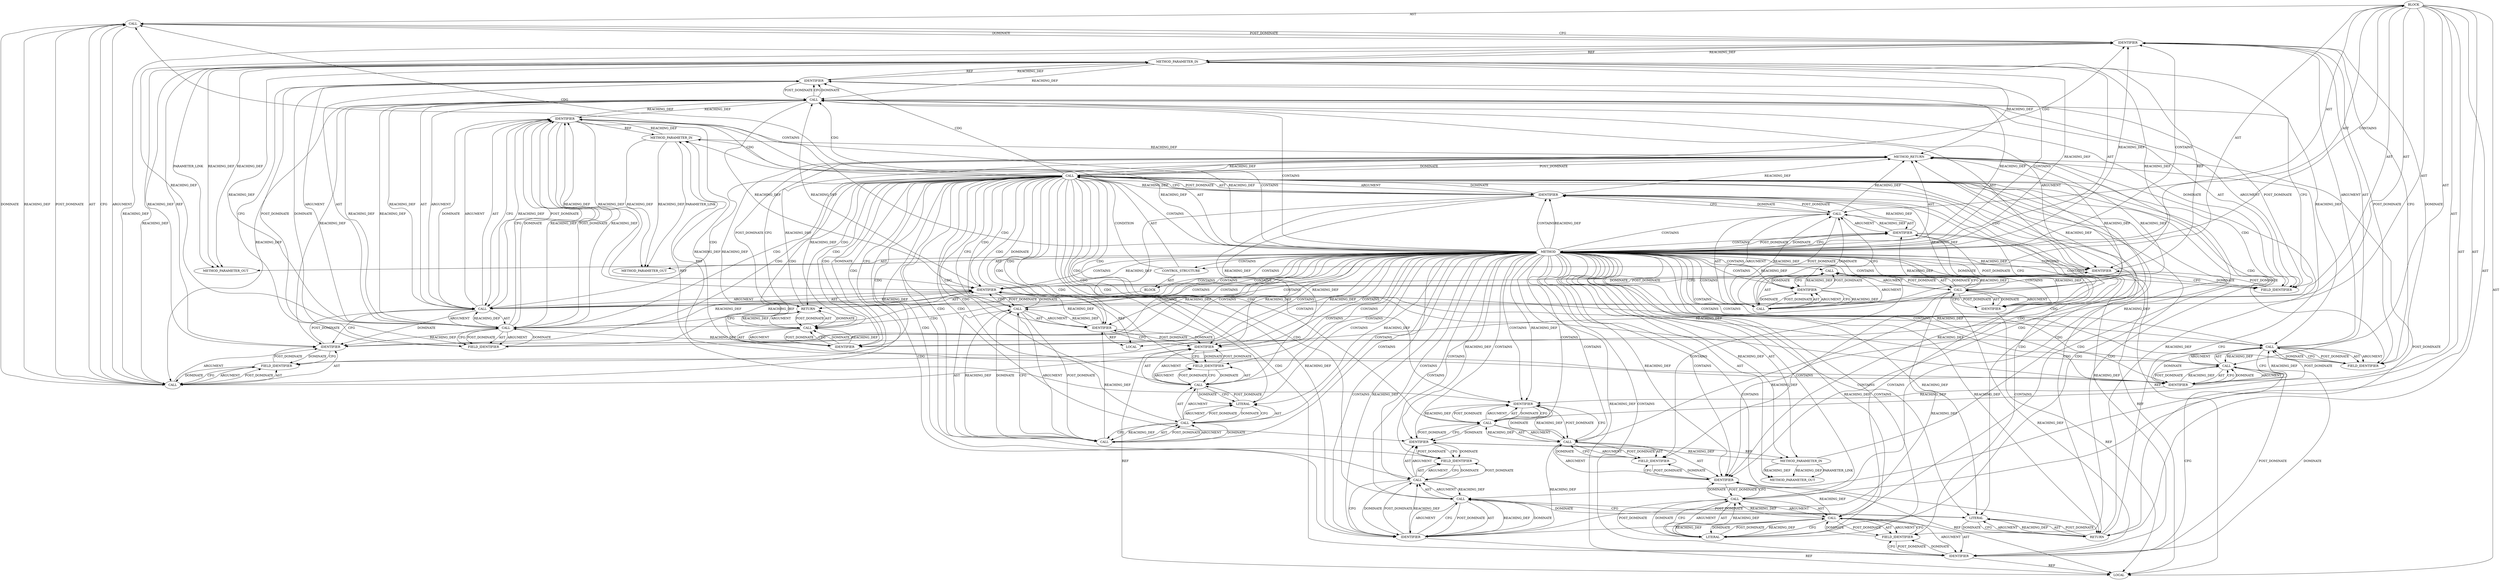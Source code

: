 digraph {
  1717 [label=BLOCK ORDER=4 ARGUMENT_INDEX=-1 CODE="{
	struct tls_record_info *record;
	skb_frag_t *frag;

	record = kmalloc(sizeof(*record), GFP_KERNEL);
	if (!record)
		return -ENOMEM;

	frag = &record->frags[0];
	skb_frag_fill_page_desc(frag, pfrag->page, pfrag->offset,
				prepend_size);

	get_page(pfrag->page);
	pfrag->offset += prepend_size;

	record->num_frags = 1;
	record->len = prepend_size;
	offload_ctx->open_record = record;
	return 0;
}" COLUMN_NUMBER=1 LINE_NUMBER=346 TYPE_FULL_NAME="void"]
  1723 [label=CALL ORDER=1 ARGUMENT_INDEX=1 CODE="sizeof(*record)" COLUMN_NUMBER=19 METHOD_FULL_NAME="<operator>.sizeOf" LINE_NUMBER=350 TYPE_FULL_NAME="<empty>" DISPATCH_TYPE="STATIC_DISPATCH" SIGNATURE="" NAME="<operator>.sizeOf"]
  1716 [label=METHOD_PARAMETER_IN ORDER=3 CODE="size_t prepend_size" IS_VARIADIC=false COLUMN_NUMBER=6 LINE_NUMBER=345 TYPE_FULL_NAME="size_t" EVALUATION_STRATEGY="BY_VALUE" INDEX=3 NAME="prepend_size"]
  1748 [label=IDENTIFIER ORDER=1 ARGUMENT_INDEX=1 CODE="pfrag" COLUMN_NUMBER=45 LINE_NUMBER=355 TYPE_FULL_NAME="page_frag*" NAME="pfrag"]
  1751 [label=CALL ORDER=7 ARGUMENT_INDEX=-1 CODE="get_page(pfrag->page)" COLUMN_NUMBER=2 METHOD_FULL_NAME="get_page" LINE_NUMBER=358 TYPE_FULL_NAME="<empty>" DISPATCH_TYPE="STATIC_DISPATCH" SIGNATURE="" NAME="get_page"]
  1742 [label=CALL ORDER=6 ARGUMENT_INDEX=-1 CODE="skb_frag_fill_page_desc(frag, pfrag->page, pfrag->offset,
				prepend_size)" COLUMN_NUMBER=2 METHOD_FULL_NAME="skb_frag_fill_page_desc" LINE_NUMBER=355 TYPE_FULL_NAME="<empty>" DISPATCH_TYPE="STATIC_DISPATCH" SIGNATURE="" NAME="skb_frag_fill_page_desc"]
  21312 [label=METHOD_PARAMETER_OUT ORDER=2 CODE="struct page_frag *pfrag" IS_VARIADIC=false COLUMN_NUMBER=6 LINE_NUMBER=344 TYPE_FULL_NAME="page_frag*" EVALUATION_STRATEGY="BY_VALUE" INDEX=2 NAME="pfrag"]
  1714 [label=METHOD_PARAMETER_IN ORDER=1 CODE="struct tls_offload_context_tx *offload_ctx" IS_VARIADIC=false COLUMN_NUMBER=34 LINE_NUMBER=343 TYPE_FULL_NAME="tls_offload_context_tx*" EVALUATION_STRATEGY="BY_VALUE" INDEX=1 NAME="offload_ctx"]
  1769 [label=IDENTIFIER ORDER=2 ARGUMENT_INDEX=2 CODE="prepend_size" COLUMN_NUMBER=16 LINE_NUMBER=362 TYPE_FULL_NAME="size_t" NAME="prepend_size"]
  1777 [label=METHOD_RETURN ORDER=5 CODE="RET" COLUMN_NUMBER=1 LINE_NUMBER=343 TYPE_FULL_NAME="int" EVALUATION_STRATEGY="BY_VALUE"]
  1744 [label=CALL ORDER=2 ARGUMENT_INDEX=2 CODE="pfrag->page" COLUMN_NUMBER=32 METHOD_FULL_NAME="<operator>.indirectFieldAccess" LINE_NUMBER=355 TYPE_FULL_NAME="<empty>" DISPATCH_TYPE="STATIC_DISPATCH" SIGNATURE="" NAME="<operator>.indirectFieldAccess"]
  1720 [label=CALL ORDER=3 ARGUMENT_INDEX=-1 CODE="record = kmalloc(sizeof(*record), GFP_KERNEL)" COLUMN_NUMBER=2 METHOD_FULL_NAME="<operator>.assignment" LINE_NUMBER=350 TYPE_FULL_NAME="<empty>" DISPATCH_TYPE="STATIC_DISPATCH" SIGNATURE="" NAME="<operator>.assignment"]
  1753 [label=IDENTIFIER ORDER=1 ARGUMENT_INDEX=1 CODE="pfrag" COLUMN_NUMBER=11 LINE_NUMBER=358 TYPE_FULL_NAME="page_frag*" NAME="pfrag"]
  1725 [label=IDENTIFIER ORDER=1 ARGUMENT_INDEX=1 CODE="record" COLUMN_NUMBER=27 LINE_NUMBER=350 TYPE_FULL_NAME="tls_record_info*" NAME="record"]
  1730 [label=BLOCK ORDER=2 ARGUMENT_INDEX=-1 CODE="<empty>" COLUMN_NUMBER=3 LINE_NUMBER=352 TYPE_FULL_NAME="void"]
  1737 [label=CALL ORDER=1 ARGUMENT_INDEX=1 CODE="record->frags[0]" COLUMN_NUMBER=10 METHOD_FULL_NAME="<operator>.indirectIndexAccess" LINE_NUMBER=354 TYPE_FULL_NAME="<empty>" DISPATCH_TYPE="STATIC_DISPATCH" SIGNATURE="" NAME="<operator>.indirectIndexAccess"]
  1754 [label=FIELD_IDENTIFIER ORDER=2 ARGUMENT_INDEX=2 CODE="page" COLUMN_NUMBER=11 LINE_NUMBER=358 CANONICAL_NAME="page"]
  1729 [label=IDENTIFIER ORDER=1 ARGUMENT_INDEX=1 CODE="record" COLUMN_NUMBER=7 LINE_NUMBER=351 TYPE_FULL_NAME="tls_record_info*" NAME="record"]
  1766 [label=CALL ORDER=1 ARGUMENT_INDEX=1 CODE="record->len" COLUMN_NUMBER=2 METHOD_FULL_NAME="<operator>.indirectFieldAccess" LINE_NUMBER=362 TYPE_FULL_NAME="<empty>" DISPATCH_TYPE="STATIC_DISPATCH" SIGNATURE="" NAME="<operator>.indirectFieldAccess"]
  1735 [label=IDENTIFIER ORDER=1 ARGUMENT_INDEX=1 CODE="frag" COLUMN_NUMBER=2 LINE_NUMBER=354 TYPE_FULL_NAME="skb_frag_t*" NAME="frag"]
  1755 [label=CALL ORDER=8 ARGUMENT_INDEX=-1 CODE="pfrag->offset += prepend_size" COLUMN_NUMBER=2 METHOD_FULL_NAME="<operator>.assignmentPlus" LINE_NUMBER=359 TYPE_FULL_NAME="<empty>" DISPATCH_TYPE="STATIC_DISPATCH" SIGNATURE="" NAME="<operator>.assignmentPlus"]
  1760 [label=CALL ORDER=9 ARGUMENT_INDEX=-1 CODE="record->num_frags = 1" COLUMN_NUMBER=2 METHOD_FULL_NAME="<operator>.assignment" LINE_NUMBER=361 TYPE_FULL_NAME="<empty>" DISPATCH_TYPE="STATIC_DISPATCH" SIGNATURE="" NAME="<operator>.assignment"]
  1727 [label=CONTROL_STRUCTURE CONTROL_STRUCTURE_TYPE="IF" ORDER=4 PARSER_TYPE_NAME="CASTIfStatement" ARGUMENT_INDEX=-1 CODE="if (!record)" COLUMN_NUMBER=2 LINE_NUMBER=351]
  1771 [label=CALL ORDER=1 ARGUMENT_INDEX=1 CODE="offload_ctx->open_record" COLUMN_NUMBER=2 METHOD_FULL_NAME="<operator>.indirectFieldAccess" LINE_NUMBER=363 TYPE_FULL_NAME="<empty>" DISPATCH_TYPE="STATIC_DISPATCH" SIGNATURE="" NAME="<operator>.indirectFieldAccess"]
  1770 [label=CALL ORDER=11 ARGUMENT_INDEX=-1 CODE="offload_ctx->open_record = record" COLUMN_NUMBER=2 METHOD_FULL_NAME="<operator>.assignment" LINE_NUMBER=363 TYPE_FULL_NAME="<empty>" DISPATCH_TYPE="STATIC_DISPATCH" SIGNATURE="" NAME="<operator>.assignment"]
  1731 [label=RETURN ORDER=1 ARGUMENT_INDEX=1 CODE="return -ENOMEM;" COLUMN_NUMBER=3 LINE_NUMBER=352]
  1732 [label=CALL ORDER=1 ARGUMENT_INDEX=-1 CODE="-ENOMEM" COLUMN_NUMBER=10 METHOD_FULL_NAME="<operator>.minus" LINE_NUMBER=352 TYPE_FULL_NAME="<empty>" DISPATCH_TYPE="STATIC_DISPATCH" SIGNATURE="" NAME="<operator>.minus"]
  1757 [label=IDENTIFIER ORDER=1 ARGUMENT_INDEX=1 CODE="pfrag" COLUMN_NUMBER=2 LINE_NUMBER=359 TYPE_FULL_NAME="page_frag*" NAME="pfrag"]
  1718 [label=LOCAL ORDER=1 CODE="struct tls_record_info* record" COLUMN_NUMBER=25 LINE_NUMBER=347 TYPE_FULL_NAME="tls_record_info*" NAME="record"]
  1722 [label=CALL ORDER=2 ARGUMENT_INDEX=2 CODE="kmalloc(sizeof(*record), GFP_KERNEL)" COLUMN_NUMBER=11 METHOD_FULL_NAME="kmalloc" LINE_NUMBER=350 TYPE_FULL_NAME="<empty>" DISPATCH_TYPE="STATIC_DISPATCH" SIGNATURE="" NAME="kmalloc"]
  1749 [label=FIELD_IDENTIFIER ORDER=2 ARGUMENT_INDEX=2 CODE="offset" COLUMN_NUMBER=45 LINE_NUMBER=355 CANONICAL_NAME="offset"]
  1765 [label=CALL ORDER=10 ARGUMENT_INDEX=-1 CODE="record->len = prepend_size" COLUMN_NUMBER=2 METHOD_FULL_NAME="<operator>.assignment" LINE_NUMBER=362 TYPE_FULL_NAME="<empty>" DISPATCH_TYPE="STATIC_DISPATCH" SIGNATURE="" NAME="<operator>.assignment"]
  1728 [label=CALL ORDER=1 ARGUMENT_INDEX=-1 CODE="!record" COLUMN_NUMBER=6 METHOD_FULL_NAME="<operator>.logicalNot" LINE_NUMBER=351 TYPE_FULL_NAME="<empty>" DISPATCH_TYPE="STATIC_DISPATCH" SIGNATURE="" NAME="<operator>.logicalNot"]
  21311 [label=METHOD_PARAMETER_OUT ORDER=1 CODE="struct tls_offload_context_tx *offload_ctx" IS_VARIADIC=false COLUMN_NUMBER=34 LINE_NUMBER=343 TYPE_FULL_NAME="tls_offload_context_tx*" EVALUATION_STRATEGY="BY_VALUE" INDEX=1 NAME="offload_ctx"]
  1763 [label=FIELD_IDENTIFIER ORDER=2 ARGUMENT_INDEX=2 CODE="num_frags" COLUMN_NUMBER=2 LINE_NUMBER=361 CANONICAL_NAME="num_frags"]
  1759 [label=IDENTIFIER ORDER=2 ARGUMENT_INDEX=2 CODE="prepend_size" COLUMN_NUMBER=19 LINE_NUMBER=359 TYPE_FULL_NAME="size_t" NAME="prepend_size"]
  1738 [label=CALL ORDER=1 ARGUMENT_INDEX=1 CODE="record->frags" COLUMN_NUMBER=10 METHOD_FULL_NAME="<operator>.indirectFieldAccess" LINE_NUMBER=354 TYPE_FULL_NAME="<empty>" DISPATCH_TYPE="STATIC_DISPATCH" SIGNATURE="" NAME="<operator>.indirectFieldAccess"]
  1736 [label=CALL ORDER=2 ARGUMENT_INDEX=2 CODE="&record->frags[0]" COLUMN_NUMBER=9 METHOD_FULL_NAME="<operator>.addressOf" LINE_NUMBER=354 TYPE_FULL_NAME="<empty>" DISPATCH_TYPE="STATIC_DISPATCH" SIGNATURE="" NAME="<operator>.addressOf"]
  1747 [label=CALL ORDER=3 ARGUMENT_INDEX=3 CODE="pfrag->offset" COLUMN_NUMBER=45 METHOD_FULL_NAME="<operator>.indirectFieldAccess" LINE_NUMBER=355 TYPE_FULL_NAME="<empty>" DISPATCH_TYPE="STATIC_DISPATCH" SIGNATURE="" NAME="<operator>.indirectFieldAccess"]
  1774 [label=IDENTIFIER ORDER=2 ARGUMENT_INDEX=2 CODE="record" COLUMN_NUMBER=29 LINE_NUMBER=363 TYPE_FULL_NAME="tls_record_info*" NAME="record"]
  1775 [label=RETURN ORDER=12 ARGUMENT_INDEX=-1 CODE="return 0;" COLUMN_NUMBER=2 LINE_NUMBER=364]
  1756 [label=CALL ORDER=1 ARGUMENT_INDEX=1 CODE="pfrag->offset" COLUMN_NUMBER=2 METHOD_FULL_NAME="<operator>.indirectFieldAccess" LINE_NUMBER=359 TYPE_FULL_NAME="<empty>" DISPATCH_TYPE="STATIC_DISPATCH" SIGNATURE="" NAME="<operator>.indirectFieldAccess"]
  1719 [label=LOCAL ORDER=2 CODE="skb_frag_t* frag" COLUMN_NUMBER=13 LINE_NUMBER=348 TYPE_FULL_NAME="skb_frag_t*" NAME="frag"]
  1724 [label=CALL ORDER=1 ARGUMENT_INDEX=1 CODE="*record" COLUMN_NUMBER=26 METHOD_FULL_NAME="<operator>.indirection" LINE_NUMBER=350 TYPE_FULL_NAME="<empty>" DISPATCH_TYPE="STATIC_DISPATCH" SIGNATURE="" NAME="<operator>.indirection"]
  1734 [label=CALL ORDER=5 ARGUMENT_INDEX=-1 CODE="frag = &record->frags[0]" COLUMN_NUMBER=2 METHOD_FULL_NAME="<operator>.assignment" LINE_NUMBER=354 TYPE_FULL_NAME="<empty>" DISPATCH_TYPE="STATIC_DISPATCH" SIGNATURE="" NAME="<operator>.assignment"]
  1762 [label=IDENTIFIER ORDER=1 ARGUMENT_INDEX=1 CODE="record" COLUMN_NUMBER=2 LINE_NUMBER=361 TYPE_FULL_NAME="tls_record_info*" NAME="record"]
  1776 [label=LITERAL ORDER=1 ARGUMENT_INDEX=-1 CODE="0" COLUMN_NUMBER=9 LINE_NUMBER=364 TYPE_FULL_NAME="int"]
  1773 [label=FIELD_IDENTIFIER ORDER=2 ARGUMENT_INDEX=2 CODE="open_record" COLUMN_NUMBER=2 LINE_NUMBER=363 CANONICAL_NAME="open_record"]
  1733 [label=IDENTIFIER ORDER=1 ARGUMENT_INDEX=1 CODE="ENOMEM" COLUMN_NUMBER=11 LINE_NUMBER=352 TYPE_FULL_NAME="ANY" NAME="ENOMEM"]
  1758 [label=FIELD_IDENTIFIER ORDER=2 ARGUMENT_INDEX=2 CODE="offset" COLUMN_NUMBER=2 LINE_NUMBER=359 CANONICAL_NAME="offset"]
  1743 [label=IDENTIFIER ORDER=1 ARGUMENT_INDEX=1 CODE="frag" COLUMN_NUMBER=26 LINE_NUMBER=355 TYPE_FULL_NAME="skb_frag_t*" NAME="frag"]
  21313 [label=METHOD_PARAMETER_OUT ORDER=3 CODE="size_t prepend_size" IS_VARIADIC=false COLUMN_NUMBER=6 LINE_NUMBER=345 TYPE_FULL_NAME="size_t" EVALUATION_STRATEGY="BY_VALUE" INDEX=3 NAME="prepend_size"]
  1726 [label=IDENTIFIER ORDER=2 ARGUMENT_INDEX=2 CODE="GFP_KERNEL" COLUMN_NUMBER=36 LINE_NUMBER=350 TYPE_FULL_NAME="ANY" NAME="GFP_KERNEL"]
  1761 [label=CALL ORDER=1 ARGUMENT_INDEX=1 CODE="record->num_frags" COLUMN_NUMBER=2 METHOD_FULL_NAME="<operator>.indirectFieldAccess" LINE_NUMBER=361 TYPE_FULL_NAME="<empty>" DISPATCH_TYPE="STATIC_DISPATCH" SIGNATURE="" NAME="<operator>.indirectFieldAccess"]
  1764 [label=LITERAL ORDER=2 ARGUMENT_INDEX=2 CODE="1" COLUMN_NUMBER=22 LINE_NUMBER=361 TYPE_FULL_NAME="int"]
  1752 [label=CALL ORDER=1 ARGUMENT_INDEX=1 CODE="pfrag->page" COLUMN_NUMBER=11 METHOD_FULL_NAME="<operator>.indirectFieldAccess" LINE_NUMBER=358 TYPE_FULL_NAME="<empty>" DISPATCH_TYPE="STATIC_DISPATCH" SIGNATURE="" NAME="<operator>.indirectFieldAccess"]
  1767 [label=IDENTIFIER ORDER=1 ARGUMENT_INDEX=1 CODE="record" COLUMN_NUMBER=2 LINE_NUMBER=362 TYPE_FULL_NAME="tls_record_info*" NAME="record"]
  1721 [label=IDENTIFIER ORDER=1 ARGUMENT_INDEX=1 CODE="record" COLUMN_NUMBER=2 LINE_NUMBER=350 TYPE_FULL_NAME="tls_record_info*" NAME="record"]
  1772 [label=IDENTIFIER ORDER=1 ARGUMENT_INDEX=1 CODE="offload_ctx" COLUMN_NUMBER=2 LINE_NUMBER=363 TYPE_FULL_NAME="tls_offload_context_tx*" NAME="offload_ctx"]
  1768 [label=FIELD_IDENTIFIER ORDER=2 ARGUMENT_INDEX=2 CODE="len" COLUMN_NUMBER=2 LINE_NUMBER=362 CANONICAL_NAME="len"]
  1739 [label=IDENTIFIER ORDER=1 ARGUMENT_INDEX=1 CODE="record" COLUMN_NUMBER=10 LINE_NUMBER=354 TYPE_FULL_NAME="tls_record_info*" NAME="record"]
  1740 [label=FIELD_IDENTIFIER ORDER=2 ARGUMENT_INDEX=2 CODE="frags" COLUMN_NUMBER=10 LINE_NUMBER=354 CANONICAL_NAME="frags"]
  1715 [label=METHOD_PARAMETER_IN ORDER=2 CODE="struct page_frag *pfrag" IS_VARIADIC=false COLUMN_NUMBER=6 LINE_NUMBER=344 TYPE_FULL_NAME="page_frag*" EVALUATION_STRATEGY="BY_VALUE" INDEX=2 NAME="pfrag"]
  1746 [label=FIELD_IDENTIFIER ORDER=2 ARGUMENT_INDEX=2 CODE="page" COLUMN_NUMBER=32 LINE_NUMBER=355 CANONICAL_NAME="page"]
  1741 [label=LITERAL ORDER=2 ARGUMENT_INDEX=2 CODE="0" COLUMN_NUMBER=24 LINE_NUMBER=354 TYPE_FULL_NAME="int"]
  1713 [label=METHOD COLUMN_NUMBER=1 LINE_NUMBER=343 COLUMN_NUMBER_END=1 IS_EXTERNAL=false SIGNATURE="int tls_create_new_record (tls_offload_context_tx*,page_frag*,size_t)" NAME="tls_create_new_record" AST_PARENT_TYPE="TYPE_DECL" AST_PARENT_FULL_NAME="tls_device.c:<global>" ORDER=22 CODE="static int tls_create_new_record(struct tls_offload_context_tx *offload_ctx,
				 struct page_frag *pfrag,
				 size_t prepend_size)
{
	struct tls_record_info *record;
	skb_frag_t *frag;

	record = kmalloc(sizeof(*record), GFP_KERNEL);
	if (!record)
		return -ENOMEM;

	frag = &record->frags[0];
	skb_frag_fill_page_desc(frag, pfrag->page, pfrag->offset,
				prepend_size);

	get_page(pfrag->page);
	pfrag->offset += prepend_size;

	record->num_frags = 1;
	record->len = prepend_size;
	offload_ctx->open_record = record;
	return 0;
}" FULL_NAME="tls_create_new_record" LINE_NUMBER_END=365 FILENAME="tls_device.c"]
  1745 [label=IDENTIFIER ORDER=1 ARGUMENT_INDEX=1 CODE="pfrag" COLUMN_NUMBER=32 LINE_NUMBER=355 TYPE_FULL_NAME="page_frag*" NAME="pfrag"]
  1750 [label=IDENTIFIER ORDER=4 ARGUMENT_INDEX=4 CODE="prepend_size" COLUMN_NUMBER=5 LINE_NUMBER=356 TYPE_FULL_NAME="size_t" NAME="prepend_size"]
  1760 -> 1767 [label=CFG ]
  1722 -> 1777 [label=REACHING_DEF VARIABLE="kmalloc(sizeof(*record), GFP_KERNEL)"]
  1761 -> 1767 [label=REACHING_DEF VARIABLE="record->num_frags"]
  1728 -> 1760 [label=CDG ]
  1729 -> 1728 [label=DOMINATE ]
  1717 -> 1734 [label=AST ]
  1761 -> 1763 [label=POST_DOMINATE ]
  1747 -> 1749 [label=POST_DOMINATE ]
  1713 -> 1734 [label=CONTAINS ]
  1728 -> 1769 [label=CDG ]
  1752 -> 1753 [label=AST ]
  1738 -> 1739 [label=AST ]
  1773 -> 1771 [label=CFG ]
  1774 -> 1771 [label=POST_DOMINATE ]
  1729 -> 1728 [label=REACHING_DEF VARIABLE="record"]
  1713 -> 1742 [label=CONTAINS ]
  1713 -> 1716 [label=AST ]
  1737 -> 1736 [label=DOMINATE ]
  1723 -> 1726 [label=DOMINATE ]
  1742 -> 1753 [label=CFG ]
  1736 -> 1737 [label=AST ]
  1731 -> 1777 [label=CFG ]
  1713 -> 1759 [label=CONTAINS ]
  1739 -> 1740 [label=CFG ]
  1753 -> 1715 [label=REF ]
  1729 -> 1720 [label=POST_DOMINATE ]
  1734 -> 1735 [label=AST ]
  1713 -> 1762 [label=REACHING_DEF VARIABLE=""]
  1731 -> 1732 [label=ARGUMENT ]
  1713 -> 1758 [label=CONTAINS ]
  1715 -> 1744 [label=REACHING_DEF VARIABLE="pfrag"]
  1765 -> 1769 [label=POST_DOMINATE ]
  1747 -> 1748 [label=ARGUMENT ]
  1738 -> 1741 [label=DOMINATE ]
  1728 -> 1746 [label=CDG ]
  1749 -> 1747 [label=DOMINATE ]
  1713 -> 1736 [label=CONTAINS ]
  1717 -> 1770 [label=AST ]
  1713 -> 1720 [label=CONTAINS ]
  1765 -> 1766 [label=ARGUMENT ]
  1731 -> 1777 [label=REACHING_DEF VARIABLE="<RET>"]
  1722 -> 1726 [label=POST_DOMINATE ]
  1720 -> 1729 [label=CFG ]
  1713 -> 1767 [label=REACHING_DEF VARIABLE=""]
  1753 -> 1754 [label=DOMINATE ]
  1713 -> 1739 [label=CONTAINS ]
  1760 -> 1761 [label=ARGUMENT ]
  1767 -> 1760 [label=POST_DOMINATE ]
  1713 -> 1723 [label=CONTAINS ]
  1770 -> 1771 [label=AST ]
  1726 -> 1722 [label=DOMINATE ]
  1766 -> 1769 [label=CFG ]
  1728 -> 1735 [label=CDG ]
  1775 -> 1776 [label=ARGUMENT ]
  1728 -> 1743 [label=CDG ]
  1716 -> 21313 [label=REACHING_DEF VARIABLE="prepend_size"]
  1716 -> 21313 [label=REACHING_DEF VARIABLE="prepend_size"]
  1771 -> 1772 [label=ARGUMENT ]
  1722 -> 1723 [label=AST ]
  1713 -> 1721 [label=CONTAINS ]
  1769 -> 1716 [label=REF ]
  1774 -> 1718 [label=REF ]
  1743 -> 1719 [label=REF ]
  1728 -> 1753 [label=CDG ]
  1757 -> 1751 [label=POST_DOMINATE ]
  1728 -> 1733 [label=CFG ]
  1747 -> 1750 [label=REACHING_DEF VARIABLE="pfrag->offset"]
  1756 -> 1757 [label=ARGUMENT ]
  1747 -> 1744 [label=REACHING_DEF VARIABLE="pfrag->offset"]
  1752 -> 1753 [label=ARGUMENT ]
  1745 -> 1746 [label=CFG ]
  1713 -> 1729 [label=CONTAINS ]
  1713 -> 1725 [label=REACHING_DEF VARIABLE=""]
  1733 -> 1732 [label=CFG ]
  1769 -> 1765 [label=DOMINATE ]
  1713 -> 1772 [label=REACHING_DEF VARIABLE=""]
  1713 -> 1768 [label=CONTAINS ]
  1742 -> 1747 [label=AST ]
  1717 -> 1775 [label=AST ]
  1737 -> 1738 [label=ARGUMENT ]
  1777 -> 1731 [label=POST_DOMINATE ]
  1775 -> 1776 [label=AST ]
  1727 -> 1728 [label=CONDITION ]
  1771 -> 1773 [label=POST_DOMINATE ]
  1732 -> 1777 [label=REACHING_DEF VARIABLE="-ENOMEM"]
  1732 -> 1731 [label=DOMINATE ]
  1737 -> 1741 [label=AST ]
  1761 -> 1764 [label=CFG ]
  1755 -> 1759 [label=ARGUMENT ]
  1726 -> 1777 [label=REACHING_DEF VARIABLE="GFP_KERNEL"]
  1713 -> 1775 [label=CONTAINS ]
  1714 -> 21311 [label=REACHING_DEF VARIABLE="offload_ctx"]
  1714 -> 21311 [label=REACHING_DEF VARIABLE="offload_ctx"]
  1753 -> 1742 [label=POST_DOMINATE ]
  1717 -> 1720 [label=AST ]
  1717 -> 1765 [label=AST ]
  1759 -> 1755 [label=CFG ]
  1713 -> 1774 [label=REACHING_DEF VARIABLE=""]
  1714 -> 1772 [label=REACHING_DEF VARIABLE="offload_ctx"]
  1713 -> 1769 [label=CONTAINS ]
  1770 -> 1776 [label=CFG ]
  1763 -> 1762 [label=POST_DOMINATE ]
  1739 -> 1735 [label=POST_DOMINATE ]
  1721 -> 1713 [label=POST_DOMINATE ]
  1759 -> 1756 [label=POST_DOMINATE ]
  1722 -> 1720 [label=REACHING_DEF VARIABLE="kmalloc(sizeof(*record), GFP_KERNEL)"]
  1713 -> 1762 [label=CONTAINS ]
  1747 -> 1756 [label=REACHING_DEF VARIABLE="pfrag->offset"]
  1723 -> 1724 [label=ARGUMENT ]
  1713 -> 1724 [label=CONTAINS ]
  1760 -> 1764 [label=POST_DOMINATE ]
  1722 -> 1726 [label=AST ]
  1739 -> 1740 [label=DOMINATE ]
  1722 -> 1726 [label=ARGUMENT ]
  1723 -> 1724 [label=POST_DOMINATE ]
  1713 -> 1730 [label=CONTAINS ]
  1742 -> 1753 [label=DOMINATE ]
  1766 -> 1769 [label=DOMINATE ]
  1768 -> 1766 [label=DOMINATE ]
  1770 -> 1776 [label=DOMINATE ]
  1720 -> 1721 [label=AST ]
  1713 -> 1733 [label=REACHING_DEF VARIABLE=""]
  1713 -> 1714 [label=REACHING_DEF VARIABLE=""]
  1770 -> 1774 [label=POST_DOMINATE ]
  1747 -> 1749 [label=AST ]
  1743 -> 1747 [label=REACHING_DEF VARIABLE="frag"]
  1728 -> 1770 [label=CDG ]
  1741 -> 1737 [label=DOMINATE ]
  1728 -> 1729 [label=POST_DOMINATE ]
  1729 -> 1738 [label=REACHING_DEF VARIABLE="record"]
  1742 -> 1750 [label=POST_DOMINATE ]
  1734 -> 1736 [label=AST ]
  1747 -> 1750 [label=DOMINATE ]
  1751 -> 1752 [label=POST_DOMINATE ]
  1738 -> 1741 [label=CFG ]
  1728 -> 1774 [label=CDG ]
  1742 -> 1743 [label=AST ]
  1750 -> 1747 [label=POST_DOMINATE ]
  1750 -> 1742 [label=REACHING_DEF VARIABLE="prepend_size"]
  1754 -> 1753 [label=POST_DOMINATE ]
  1776 -> 1775 [label=DOMINATE ]
  1744 -> 1745 [label=AST ]
  1766 -> 1765 [label=REACHING_DEF VARIABLE="record->len"]
  1713 -> 1754 [label=CONTAINS ]
  1728 -> 1738 [label=CDG ]
  1732 -> 1733 [label=AST ]
  1715 -> 1752 [label=REACHING_DEF VARIABLE="pfrag"]
  1728 -> 1747 [label=CDG ]
  1747 -> 1753 [label=REACHING_DEF VARIABLE="pfrag->offset"]
  1757 -> 1758 [label=CFG ]
  1728 -> 1759 [label=CDG ]
  1738 -> 1740 [label=AST ]
  1713 -> 1757 [label=CONTAINS ]
  1714 -> 1777 [label=REACHING_DEF VARIABLE="offload_ctx"]
  1776 -> 1775 [label=REACHING_DEF VARIABLE="0"]
  1724 -> 1725 [label=AST ]
  1728 -> 1754 [label=CDG ]
  1742 -> 1747 [label=ARGUMENT ]
  1761 -> 1763 [label=ARGUMENT ]
  1734 -> 1736 [label=ARGUMENT ]
  1776 -> 1775 [label=CFG ]
  1735 -> 1743 [label=REACHING_DEF VARIABLE="frag"]
  1728 -> 1749 [label=CDG ]
  1732 -> 1731 [label=CFG ]
  1755 -> 1759 [label=POST_DOMINATE ]
  1713 -> 21311 [label=AST ]
  1713 -> 1739 [label=REACHING_DEF VARIABLE=""]
  1752 -> 1754 [label=ARGUMENT ]
  1766 -> 1768 [label=ARGUMENT ]
  1727 -> 1728 [label=AST ]
  1758 -> 1756 [label=DOMINATE ]
  1766 -> 1767 [label=AST ]
  1713 -> 1775 [label=REACHING_DEF VARIABLE=""]
  1720 -> 1722 [label=POST_DOMINATE ]
  1738 -> 1740 [label=ARGUMENT ]
  1747 -> 1748 [label=AST ]
  1729 -> 1774 [label=REACHING_DEF VARIABLE="record"]
  1736 -> 1735 [label=REACHING_DEF VARIABLE="&record->frags[0]"]
  1755 -> 1762 [label=CFG ]
  1761 -> 1760 [label=REACHING_DEF VARIABLE="record->num_frags"]
  1722 -> 1720 [label=CFG ]
  1728 -> 1744 [label=CDG ]
  1716 -> 21313 [label=PARAMETER_LINK ]
  1751 -> 1757 [label=CFG ]
  1750 -> 1742 [label=CFG ]
  1728 -> 1775 [label=CDG ]
  1743 -> 1745 [label=CFG ]
  1721 -> 1725 [label=DOMINATE ]
  1744 -> 1743 [label=REACHING_DEF VARIABLE="pfrag->page"]
  1726 -> 1722 [label=CFG ]
  1744 -> 1750 [label=REACHING_DEF VARIABLE="pfrag->page"]
  1745 -> 1746 [label=DOMINATE ]
  1774 -> 1770 [label=REACHING_DEF VARIABLE="record"]
  1775 -> 1776 [label=POST_DOMINATE ]
  1728 -> 1733 [label=CDG ]
  1717 -> 1719 [label=AST ]
  1752 -> 1751 [label=CFG ]
  1730 -> 1731 [label=AST ]
  1713 -> 1772 [label=CONTAINS ]
  1764 -> 1761 [label=POST_DOMINATE ]
  1728 -> 1752 [label=CDG ]
  1722 -> 1720 [label=DOMINATE ]
  1736 -> 1734 [label=REACHING_DEF VARIABLE="&record->frags[0]"]
  1760 -> 1761 [label=AST ]
  1737 -> 1736 [label=CFG ]
  1774 -> 1771 [label=REACHING_DEF VARIABLE="record"]
  1765 -> 1772 [label=CFG ]
  1716 -> 1777 [label=REACHING_DEF VARIABLE="prepend_size"]
  1728 -> 1756 [label=CDG ]
  1756 -> 1759 [label=CFG ]
  1743 -> 1750 [label=REACHING_DEF VARIABLE="frag"]
  1762 -> 1763 [label=DOMINATE ]
  1728 -> 1765 [label=CDG ]
  1713 -> 1770 [label=CONTAINS ]
  1777 -> 1728 [label=POST_DOMINATE ]
  1728 -> 1755 [label=CDG ]
  1728 -> 1748 [label=CDG ]
  1728 -> 1751 [label=CDG ]
  1768 -> 1767 [label=POST_DOMINATE ]
  1713 -> 1761 [label=CONTAINS ]
  1763 -> 1761 [label=CFG ]
  1729 -> 1767 [label=REACHING_DEF VARIABLE="record"]
  1713 -> 1753 [label=CONTAINS ]
  1724 -> 1725 [label=POST_DOMINATE ]
  1775 -> 1777 [label=REACHING_DEF VARIABLE="<RET>"]
  1714 -> 21311 [label=PARAMETER_LINK ]
  1753 -> 1754 [label=CFG ]
  1743 -> 1745 [label=DOMINATE ]
  1765 -> 1769 [label=ARGUMENT ]
  1713 -> 1714 [label=AST ]
  1729 -> 1777 [label=REACHING_DEF VARIABLE="record"]
  1713 -> 1721 [label=CFG ]
  1715 -> 1757 [label=REACHING_DEF VARIABLE="pfrag"]
  1754 -> 1752 [label=DOMINATE ]
  1713 -> 1743 [label=CONTAINS ]
  1724 -> 1723 [label=DOMINATE ]
  1728 -> 1736 [label=CDG ]
  1726 -> 1722 [label=REACHING_DEF VARIABLE="GFP_KERNEL"]
  1736 -> 1737 [label=POST_DOMINATE ]
  1721 -> 1720 [label=REACHING_DEF VARIABLE="record"]
  1744 -> 1748 [label=CFG ]
  1748 -> 1744 [label=POST_DOMINATE ]
  1762 -> 1718 [label=REF ]
  1728 -> 1739 [label=CDG ]
  1734 -> 1735 [label=ARGUMENT ]
  1749 -> 1748 [label=POST_DOMINATE ]
  1756 -> 1757 [label=AST ]
  1755 -> 1762 [label=DOMINATE ]
  1720 -> 1729 [label=DOMINATE ]
  1735 -> 1739 [label=DOMINATE ]
  1713 -> 1716 [label=REACHING_DEF VARIABLE=""]
  1769 -> 1765 [label=CFG ]
  1728 -> 1762 [label=CDG ]
  1746 -> 1745 [label=POST_DOMINATE ]
  1713 -> 1748 [label=CONTAINS ]
  1728 -> 1733 [label=DOMINATE ]
  1737 -> 1741 [label=ARGUMENT ]
  1717 -> 1718 [label=AST ]
  1762 -> 1755 [label=POST_DOMINATE ]
  1770 -> 1774 [label=AST ]
  1733 -> 1777 [label=REACHING_DEF VARIABLE="ENOMEM"]
  1750 -> 1744 [label=REACHING_DEF VARIABLE="prepend_size"]
  1728 -> 1763 [label=CDG ]
  1728 -> 1767 [label=CDG ]
  1751 -> 1752 [label=ARGUMENT ]
  1758 -> 1757 [label=POST_DOMINATE ]
  1713 -> 1745 [label=CONTAINS ]
  1728 -> 1777 [label=REACHING_DEF VARIABLE="!record"]
  1713 -> 1741 [label=REACHING_DEF VARIABLE=""]
  1766 -> 1768 [label=POST_DOMINATE ]
  1715 -> 1748 [label=REACHING_DEF VARIABLE="pfrag"]
  1742 -> 1744 [label=AST ]
  1768 -> 1766 [label=CFG ]
  1764 -> 1760 [label=REACHING_DEF VARIABLE="1"]
  1713 -> 1749 [label=CONTAINS ]
  1752 -> 1754 [label=POST_DOMINATE ]
  1756 -> 1758 [label=POST_DOMINATE ]
  1713 -> 1755 [label=CONTAINS ]
  1747 -> 1750 [label=CFG ]
  1734 -> 1743 [label=CFG ]
  1744 -> 1745 [label=ARGUMENT ]
  1772 -> 1773 [label=DOMINATE ]
  1766 -> 1767 [label=ARGUMENT ]
  1713 -> 1744 [label=CONTAINS ]
  1713 -> 1745 [label=REACHING_DEF VARIABLE=""]
  1723 -> 1724 [label=AST ]
  1737 -> 1738 [label=AST ]
  1713 -> 1717 [label=AST ]
  1728 -> 1764 [label=CDG ]
  1755 -> 1756 [label=ARGUMENT ]
  1742 -> 1750 [label=ARGUMENT ]
  1745 -> 1715 [label=REF ]
  1736 -> 1737 [label=ARGUMENT ]
  1713 -> 1733 [label=CONTAINS ]
  1750 -> 1747 [label=REACHING_DEF VARIABLE="prepend_size"]
  1765 -> 1769 [label=AST ]
  1744 -> 1752 [label=REACHING_DEF VARIABLE="pfrag->page"]
  1713 -> 1753 [label=REACHING_DEF VARIABLE=""]
  1713 -> 1737 [label=CONTAINS ]
  1744 -> 1753 [label=REACHING_DEF VARIABLE="pfrag->page"]
  1721 -> 1725 [label=CFG ]
  1728 -> 1758 [label=CDG ]
  1728 -> 1737 [label=CDG ]
  1771 -> 1773 [label=AST ]
  1728 -> 1741 [label=CDG ]
  1717 -> 1727 [label=AST ]
  1728 -> 1772 [label=CDG ]
  1722 -> 1721 [label=REACHING_DEF VARIABLE="kmalloc(sizeof(*record), GFP_KERNEL)"]
  1729 -> 1762 [label=REACHING_DEF VARIABLE="record"]
  1724 -> 1723 [label=CFG ]
  1724 -> 1725 [label=ARGUMENT ]
  1713 -> 1766 [label=CONTAINS ]
  1713 -> 1750 [label=REACHING_DEF VARIABLE=""]
  1739 -> 1718 [label=REF ]
  1713 -> 1760 [label=CONTAINS ]
  1728 -> 1745 [label=CDG ]
  1744 -> 1742 [label=REACHING_DEF VARIABLE="pfrag->page"]
  1713 -> 1743 [label=REACHING_DEF VARIABLE=""]
  1751 -> 1752 [label=AST ]
  1752 -> 1757 [label=REACHING_DEF VARIABLE="pfrag->page"]
  1713 -> 21312 [label=AST ]
  1713 -> 1715 [label=REACHING_DEF VARIABLE=""]
  1721 -> 1729 [label=REACHING_DEF VARIABLE="record"]
  1728 -> 1766 [label=CDG ]
  1713 -> 1752 [label=CONTAINS ]
  1737 -> 1741 [label=POST_DOMINATE ]
  1732 -> 1733 [label=ARGUMENT ]
  1713 -> 1715 [label=AST ]
  1732 -> 1733 [label=POST_DOMINATE ]
  1769 -> 1766 [label=REACHING_DEF VARIABLE="prepend_size"]
  1761 -> 1763 [label=AST ]
  1749 -> 1747 [label=CFG ]
  1728 -> 1776 [label=CDG ]
  1738 -> 1739 [label=ARGUMENT ]
  1715 -> 1756 [label=REACHING_DEF VARIABLE="pfrag"]
  1734 -> 1736 [label=POST_DOMINATE ]
  1713 -> 1763 [label=CONTAINS ]
  1736 -> 1734 [label=DOMINATE ]
  1738 -> 1740 [label=POST_DOMINATE ]
  1713 -> 1728 [label=CONTAINS ]
  1745 -> 1743 [label=POST_DOMINATE ]
  1715 -> 1777 [label=REACHING_DEF VARIABLE="pfrag"]
  1737 -> 1736 [label=REACHING_DEF VARIABLE="record->frags[0]"]
  1755 -> 1756 [label=AST ]
  1748 -> 1715 [label=REF ]
  1713 -> 1774 [label=CONTAINS ]
  1728 -> 1771 [label=CDG ]
  1725 -> 1724 [label=CFG ]
  1713 -> 1759 [label=REACHING_DEF VARIABLE=""]
  1733 -> 1732 [label=DOMINATE ]
  1754 -> 1752 [label=CFG ]
  1750 -> 1743 [label=REACHING_DEF VARIABLE="prepend_size"]
  1717 -> 1751 [label=AST ]
  1777 -> 1775 [label=POST_DOMINATE ]
  1771 -> 1773 [label=ARGUMENT ]
  1744 -> 1746 [label=AST ]
  1724 -> 1774 [label=REACHING_DEF VARIABLE="*record"]
  1769 -> 1765 [label=REACHING_DEF VARIABLE="prepend_size"]
  1715 -> 21312 [label=REACHING_DEF VARIABLE="pfrag"]
  1715 -> 21312 [label=REACHING_DEF VARIABLE="pfrag"]
  1760 -> 1764 [label=ARGUMENT ]
  1722 -> 1723 [label=ARGUMENT ]
  1713 -> 1764 [label=REACHING_DEF VARIABLE=""]
  1724 -> 1777 [label=REACHING_DEF VARIABLE="*record"]
  1713 -> 1740 [label=CONTAINS ]
  1750 -> 1742 [label=DOMINATE ]
  1761 -> 1762 [label=ARGUMENT ]
  1715 -> 1745 [label=REACHING_DEF VARIABLE="pfrag"]
  1773 -> 1771 [label=DOMINATE ]
  1713 -> 1765 [label=CONTAINS ]
  1757 -> 1715 [label=REF ]
  1728 -> 1742 [label=CDG ]
  1760 -> 1767 [label=DOMINATE ]
  1716 -> 1750 [label=REACHING_DEF VARIABLE="prepend_size"]
  1728 -> 1732 [label=CDG ]
  1725 -> 1718 [label=REF ]
  1748 -> 1749 [label=CFG ]
  1774 -> 1770 [label=DOMINATE ]
  1760 -> 1764 [label=AST ]
  1729 -> 1718 [label=REF ]
  1757 -> 1758 [label=DOMINATE ]
  1713 -> 1773 [label=CONTAINS ]
  1748 -> 1749 [label=DOMINATE ]
  1724 -> 1729 [label=REACHING_DEF VARIABLE="*record"]
  1759 -> 1755 [label=DOMINATE ]
  1744 -> 1748 [label=DOMINATE ]
  1752 -> 1751 [label=DOMINATE ]
  1732 -> 1731 [label=REACHING_DEF VARIABLE="-ENOMEM"]
  1743 -> 1744 [label=REACHING_DEF VARIABLE="frag"]
  1731 -> 1732 [label=POST_DOMINATE ]
  1764 -> 1760 [label=DOMINATE ]
  1766 -> 1768 [label=AST ]
  1715 -> 1747 [label=REACHING_DEF VARIABLE="pfrag"]
  1729 -> 1728 [label=CFG ]
  1726 -> 1723 [label=POST_DOMINATE ]
  1762 -> 1763 [label=CFG ]
  1770 -> 1771 [label=ARGUMENT ]
  1728 -> 1734 [label=CDG ]
  1713 -> 1767 [label=CONTAINS ]
  1713 -> 1726 [label=REACHING_DEF VARIABLE=""]
  1735 -> 1719 [label=REF ]
  1742 -> 1743 [label=ARGUMENT ]
  1728 -> 1731 [label=CDG ]
  1713 -> 1722 [label=CONTAINS ]
  1725 -> 1721 [label=POST_DOMINATE ]
  1772 -> 1714 [label=REF ]
  1723 -> 1726 [label=CFG ]
  1747 -> 1743 [label=REACHING_DEF VARIABLE="pfrag->offset"]
  1713 -> 1756 [label=CONTAINS ]
  1717 -> 1755 [label=AST ]
  1767 -> 1768 [label=CFG ]
  1776 -> 1770 [label=POST_DOMINATE ]
  1713 -> 1771 [label=CONTAINS ]
  1728 -> 1761 [label=CDG ]
  1728 -> 1757 [label=CDG ]
  1717 -> 1742 [label=AST ]
  1744 -> 1746 [label=ARGUMENT ]
  1713 -> 1741 [label=CONTAINS ]
  1742 -> 1750 [label=AST ]
  1726 -> 1723 [label=REACHING_DEF VARIABLE="GFP_KERNEL"]
  1740 -> 1738 [label=DOMINATE ]
  1720 -> 1777 [label=REACHING_DEF VARIABLE="record = kmalloc(sizeof(*record), GFP_KERNEL)"]
  1774 -> 1770 [label=CFG ]
  1761 -> 1774 [label=REACHING_DEF VARIABLE="record->num_frags"]
  1765 -> 1766 [label=AST ]
  1759 -> 1756 [label=REACHING_DEF VARIABLE="prepend_size"]
  1728 -> 1735 [label=DOMINATE ]
  1713 -> 1746 [label=CONTAINS ]
  1750 -> 1759 [label=REACHING_DEF VARIABLE="prepend_size"]
  1713 -> 1750 [label=CONTAINS ]
  1767 -> 1768 [label=DOMINATE ]
  1728 -> 1777 [label=DOMINATE ]
  1713 -> 1751 [label=CONTAINS ]
  1741 -> 1737 [label=CFG ]
  1713 -> 21313 [label=AST ]
  1713 -> 1717 [label=CONTAINS ]
  1728 -> 1768 [label=CDG ]
  1750 -> 1716 [label=REF ]
  1769 -> 1766 [label=POST_DOMINATE ]
  1761 -> 1762 [label=AST ]
  1713 -> 1738 [label=CONTAINS ]
  1767 -> 1718 [label=REF ]
  1715 -> 21312 [label=PARAMETER_LINK ]
  1759 -> 1769 [label=REACHING_DEF VARIABLE="prepend_size"]
  1727 -> 1730 [label=AST ]
  1731 -> 1732 [label=AST ]
  1713 -> 1777 [label=AST ]
  1759 -> 1716 [label=REF ]
  1756 -> 1758 [label=AST ]
  1728 -> 1729 [label=ARGUMENT ]
  1720 -> 1721 [label=ARGUMENT ]
  1742 -> 1744 [label=ARGUMENT ]
  1752 -> 1751 [label=REACHING_DEF VARIABLE="pfrag->page"]
  1713 -> 1764 [label=CONTAINS ]
  1741 -> 1738 [label=POST_DOMINATE ]
  1724 -> 1723 [label=REACHING_DEF VARIABLE="*record"]
  1747 -> 1749 [label=ARGUMENT ]
  1772 -> 1773 [label=CFG ]
  1713 -> 1731 [label=CONTAINS ]
  1740 -> 1738 [label=CFG ]
  1736 -> 1734 [label=CFG ]
  1756 -> 1758 [label=ARGUMENT ]
  1728 -> 1750 [label=CDG ]
  1728 -> 1740 [label=CDG ]
  1764 -> 1760 [label=CFG ]
  1743 -> 1742 [label=REACHING_DEF VARIABLE="frag"]
  1717 -> 1760 [label=AST ]
  1713 -> 1729 [label=REACHING_DEF VARIABLE=""]
  1729 -> 1739 [label=REACHING_DEF VARIABLE="record"]
  1713 -> 1776 [label=CONTAINS ]
  1715 -> 1753 [label=REACHING_DEF VARIABLE="pfrag"]
  1713 -> 1725 [label=CONTAINS ]
  1720 -> 1722 [label=AST ]
  1728 -> 1773 [label=CDG ]
  1752 -> 1754 [label=AST ]
  1733 -> 1732 [label=REACHING_DEF VARIABLE="ENOMEM"]
  1747 -> 1757 [label=REACHING_DEF VARIABLE="pfrag->offset"]
  1771 -> 1772 [label=AST ]
  1771 -> 1774 [label=CFG ]
  1775 -> 1777 [label=CFG ]
  1747 -> 1742 [label=REACHING_DEF VARIABLE="pfrag->offset"]
  1751 -> 1757 [label=DOMINATE ]
  1735 -> 1734 [label=REACHING_DEF VARIABLE="frag"]
  1740 -> 1739 [label=POST_DOMINATE ]
  1724 -> 1767 [label=REACHING_DEF VARIABLE="*record"]
  1759 -> 1755 [label=REACHING_DEF VARIABLE="prepend_size"]
  1728 -> 1735 [label=CFG ]
  1755 -> 1759 [label=AST ]
  1735 -> 1739 [label=CFG ]
  1765 -> 1772 [label=DOMINATE ]
  1713 -> 1727 [label=CONTAINS ]
  1713 -> 1769 [label=REACHING_DEF VARIABLE=""]
  1772 -> 1765 [label=POST_DOMINATE ]
  1771 -> 1774 [label=DOMINATE ]
  1770 -> 1774 [label=ARGUMENT ]
  1746 -> 1744 [label=CFG ]
  1721 -> 1718 [label=REF ]
  1713 -> 1747 [label=CONTAINS ]
  1758 -> 1756 [label=CFG ]
  1728 -> 1729 [label=AST ]
  1713 -> 1776 [label=REACHING_DEF VARIABLE=""]
  1746 -> 1744 [label=DOMINATE ]
  1720 -> 1722 [label=ARGUMENT ]
  1724 -> 1739 [label=REACHING_DEF VARIABLE="*record"]
  1766 -> 1774 [label=REACHING_DEF VARIABLE="record->len"]
  1756 -> 1759 [label=DOMINATE ]
  1713 -> 1757 [label=REACHING_DEF VARIABLE=""]
  1724 -> 1762 [label=REACHING_DEF VARIABLE="*record"]
  1744 -> 1746 [label=POST_DOMINATE ]
  1771 -> 1770 [label=REACHING_DEF VARIABLE="offload_ctx->open_record"]
  1725 -> 1724 [label=DOMINATE ]
  1756 -> 1755 [label=REACHING_DEF VARIABLE="pfrag->offset"]
  1734 -> 1743 [label=DOMINATE ]
  1713 -> 1735 [label=CONTAINS ]
  1763 -> 1761 [label=DOMINATE ]
  1713 -> 1726 [label=CONTAINS ]
  1764 -> 1761 [label=REACHING_DEF VARIABLE="1"]
  1713 -> 1721 [label=DOMINATE ]
  1773 -> 1772 [label=POST_DOMINATE ]
  1761 -> 1764 [label=DOMINATE ]
  1713 -> 1732 [label=CONTAINS ]
  1743 -> 1734 [label=POST_DOMINATE ]
  1713 -> 1748 [label=REACHING_DEF VARIABLE=""]
  1744 -> 1747 [label=REACHING_DEF VARIABLE="pfrag->page"]
}
